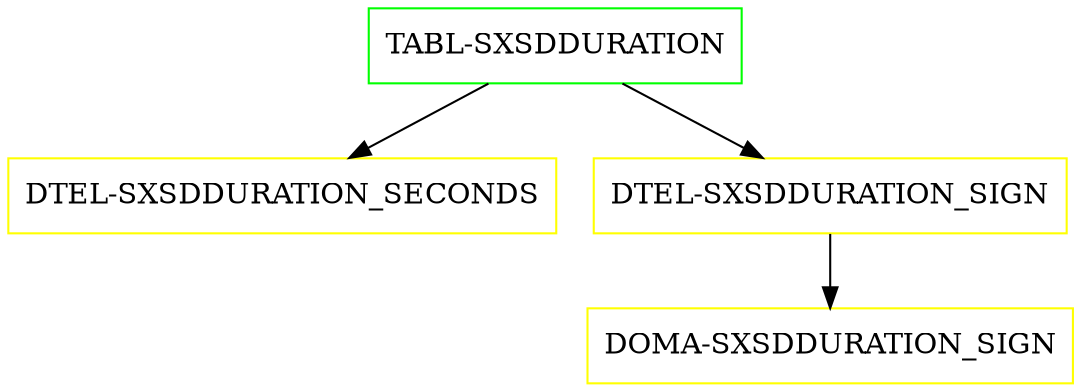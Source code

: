 digraph G {
  "TABL-SXSDDURATION" [shape=box,color=green];
  "DTEL-SXSDDURATION_SECONDS" [shape=box,color=yellow,URL="./DTEL_SXSDDURATION_SECONDS.html"];
  "DTEL-SXSDDURATION_SIGN" [shape=box,color=yellow,URL="./DTEL_SXSDDURATION_SIGN.html"];
  "DOMA-SXSDDURATION_SIGN" [shape=box,color=yellow,URL="./DOMA_SXSDDURATION_SIGN.html"];
  "TABL-SXSDDURATION" -> "DTEL-SXSDDURATION_SIGN";
  "TABL-SXSDDURATION" -> "DTEL-SXSDDURATION_SECONDS";
  "DTEL-SXSDDURATION_SIGN" -> "DOMA-SXSDDURATION_SIGN";
}

